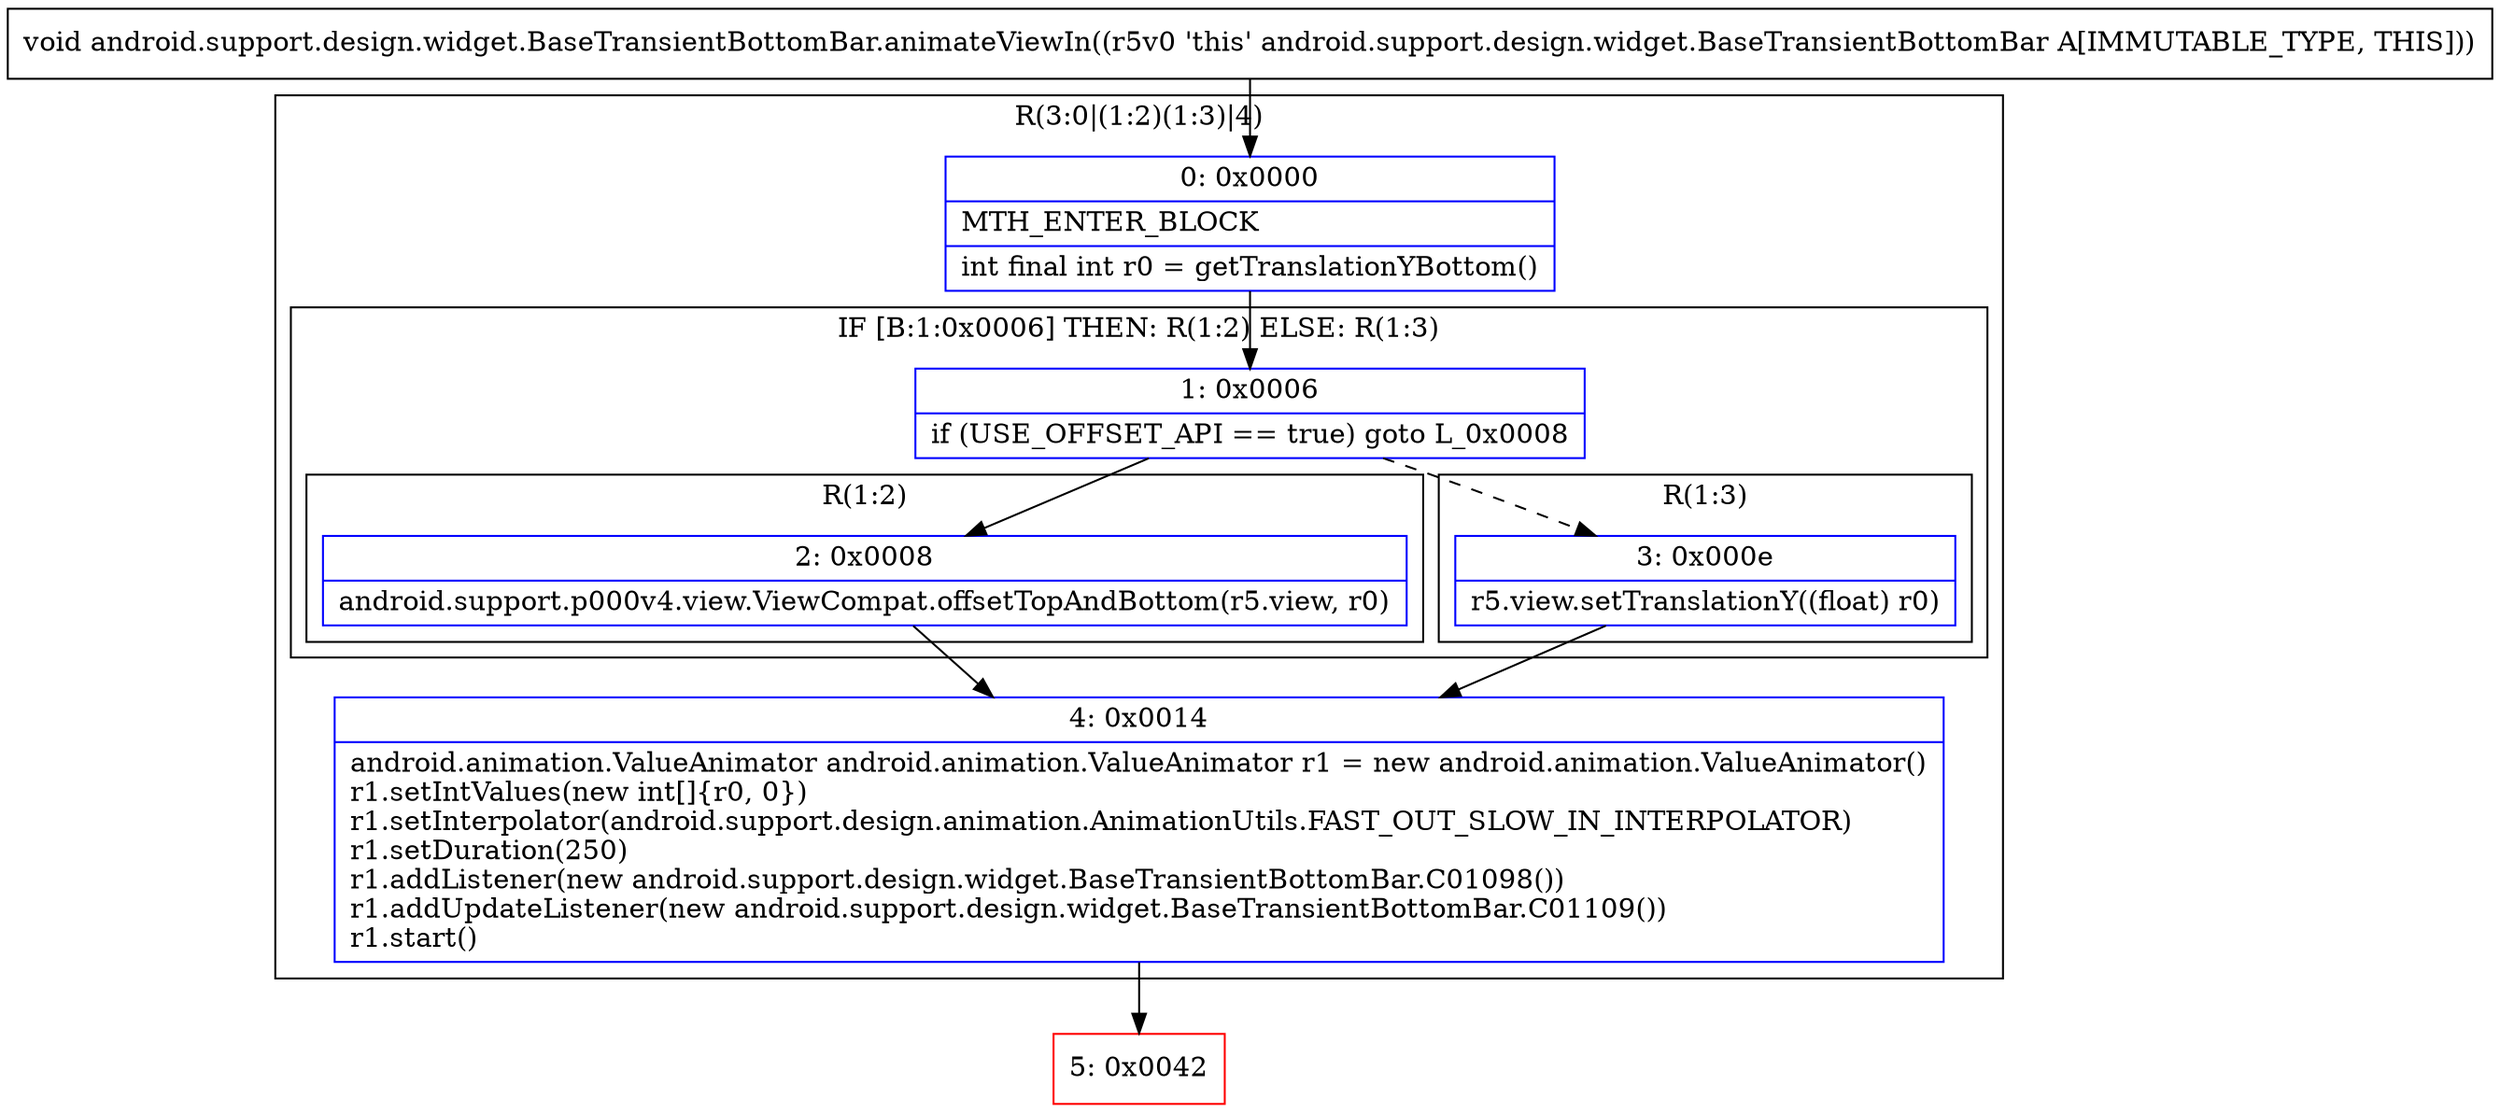 digraph "CFG forandroid.support.design.widget.BaseTransientBottomBar.animateViewIn()V" {
subgraph cluster_Region_167667750 {
label = "R(3:0|(1:2)(1:3)|4)";
node [shape=record,color=blue];
Node_0 [shape=record,label="{0\:\ 0x0000|MTH_ENTER_BLOCK\l|int final int r0 = getTranslationYBottom()\l}"];
subgraph cluster_IfRegion_1472305590 {
label = "IF [B:1:0x0006] THEN: R(1:2) ELSE: R(1:3)";
node [shape=record,color=blue];
Node_1 [shape=record,label="{1\:\ 0x0006|if (USE_OFFSET_API == true) goto L_0x0008\l}"];
subgraph cluster_Region_1830653632 {
label = "R(1:2)";
node [shape=record,color=blue];
Node_2 [shape=record,label="{2\:\ 0x0008|android.support.p000v4.view.ViewCompat.offsetTopAndBottom(r5.view, r0)\l}"];
}
subgraph cluster_Region_1262207983 {
label = "R(1:3)";
node [shape=record,color=blue];
Node_3 [shape=record,label="{3\:\ 0x000e|r5.view.setTranslationY((float) r0)\l}"];
}
}
Node_4 [shape=record,label="{4\:\ 0x0014|android.animation.ValueAnimator android.animation.ValueAnimator r1 = new android.animation.ValueAnimator()\lr1.setIntValues(new int[]\{r0, 0\})\lr1.setInterpolator(android.support.design.animation.AnimationUtils.FAST_OUT_SLOW_IN_INTERPOLATOR)\lr1.setDuration(250)\lr1.addListener(new android.support.design.widget.BaseTransientBottomBar.C01098())\lr1.addUpdateListener(new android.support.design.widget.BaseTransientBottomBar.C01109())\lr1.start()\l}"];
}
Node_5 [shape=record,color=red,label="{5\:\ 0x0042}"];
MethodNode[shape=record,label="{void android.support.design.widget.BaseTransientBottomBar.animateViewIn((r5v0 'this' android.support.design.widget.BaseTransientBottomBar A[IMMUTABLE_TYPE, THIS])) }"];
MethodNode -> Node_0;
Node_0 -> Node_1;
Node_1 -> Node_2;
Node_1 -> Node_3[style=dashed];
Node_2 -> Node_4;
Node_3 -> Node_4;
Node_4 -> Node_5;
}

